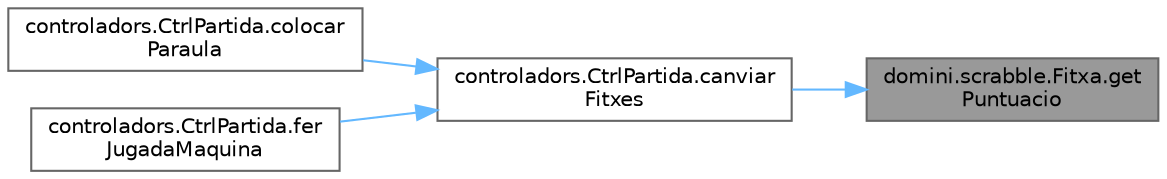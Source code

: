 digraph "domini.scrabble.Fitxa.getPuntuacio"
{
 // INTERACTIVE_SVG=YES
 // LATEX_PDF_SIZE
  bgcolor="transparent";
  edge [fontname=Helvetica,fontsize=10,labelfontname=Helvetica,labelfontsize=10];
  node [fontname=Helvetica,fontsize=10,shape=box,height=0.2,width=0.4];
  rankdir="RL";
  Node1 [id="Node000001",label="domini.scrabble.Fitxa.get\lPuntuacio",height=0.2,width=0.4,color="gray40", fillcolor="grey60", style="filled", fontcolor="black",tooltip="Retorna la puntuació associada a la fitxa."];
  Node1 -> Node2 [id="edge1_Node000001_Node000002",dir="back",color="steelblue1",style="solid",tooltip=" "];
  Node2 [id="Node000002",label="controladors.CtrlPartida.canviar\lFitxes",height=0.2,width=0.4,color="grey40", fillcolor="white", style="filled",URL="$classcontroladors_1_1_ctrl_partida.html#a5e6d4a5bbd0538e02909fdd067b9c553",tooltip="Canvia un cert nombre de fitxes de la mà del jugador actual."];
  Node2 -> Node3 [id="edge2_Node000002_Node000003",dir="back",color="steelblue1",style="solid",tooltip=" "];
  Node3 [id="Node000003",label="controladors.CtrlPartida.colocar\lParaula",height=0.2,width=0.4,color="grey40", fillcolor="white", style="filled",URL="$classcontroladors_1_1_ctrl_partida.html#ad0f7d5edb502bc4956cfd54612209ea7",tooltip="Col·loca una paraula al taulell."];
  Node2 -> Node4 [id="edge3_Node000002_Node000004",dir="back",color="steelblue1",style="solid",tooltip=" "];
  Node4 [id="Node000004",label="controladors.CtrlPartida.fer\lJugadaMaquina",height=0.2,width=0.4,color="grey40", fillcolor="white", style="filled",URL="$classcontroladors_1_1_ctrl_partida.html#afa4340f6a2cb198455d536ccaf87717b",tooltip="Gestiona el desenvolupament de la jugada de la màquina."];
}
